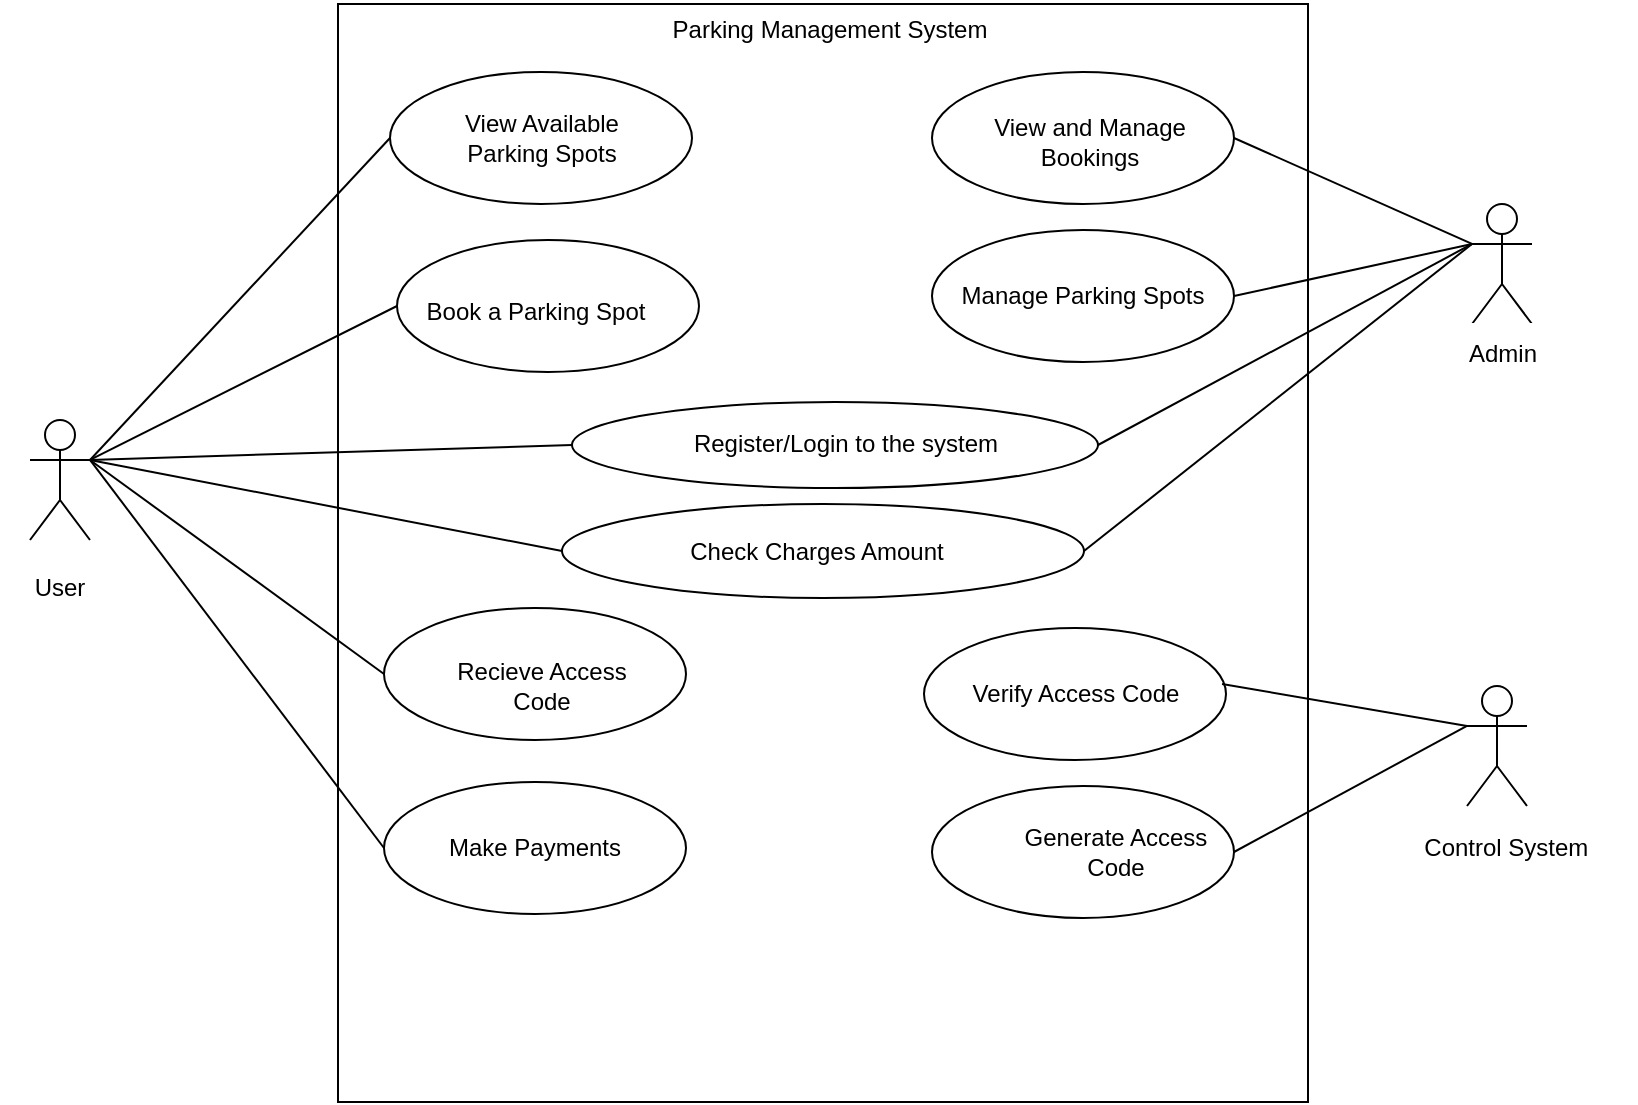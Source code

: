<mxfile version="23.1.5" type="device">
  <diagram name="Page-1" id="ThPhWivdQTX140JAWEt-">
    <mxGraphModel dx="1050" dy="638" grid="0" gridSize="10" guides="1" tooltips="1" connect="1" arrows="1" fold="1" page="1" pageScale="1" pageWidth="1100" pageHeight="850" background="#ffffff" math="0" shadow="0">
      <root>
        <mxCell id="0" />
        <mxCell id="1" parent="0" />
        <mxCell id="d-oLFdEzoJcVGDbmJ4wt-2" value="" style="rounded=0;whiteSpace=wrap;html=1;fillColor=none;strokeColor=#000000;" parent="1" vertex="1">
          <mxGeometry x="348" y="57" width="485" height="549" as="geometry" />
        </mxCell>
        <mxCell id="d-oLFdEzoJcVGDbmJ4wt-4" value="" style="shape=umlActor;verticalLabelPosition=bottom;verticalAlign=top;html=1;outlineConnect=0;strokeColor=#000000;" parent="1" vertex="1">
          <mxGeometry x="194" y="265" width="30" height="60" as="geometry" />
        </mxCell>
        <mxCell id="d-oLFdEzoJcVGDbmJ4wt-5" value="Actor" style="shape=umlActor;verticalLabelPosition=bottom;verticalAlign=top;html=1;outlineConnect=0;strokeColor=#000000;" parent="1" vertex="1">
          <mxGeometry x="915" y="157" width="30" height="60" as="geometry" />
        </mxCell>
        <mxCell id="d-oLFdEzoJcVGDbmJ4wt-11" value="User" style="text;html=1;strokeColor=none;fillColor=none;align=center;verticalAlign=middle;whiteSpace=wrap;rounded=0;fontColor=#000000;" parent="1" vertex="1">
          <mxGeometry x="179" y="334" width="60" height="30" as="geometry" />
        </mxCell>
        <mxCell id="d-oLFdEzoJcVGDbmJ4wt-14" value="Actor" style="shape=umlActor;verticalLabelPosition=bottom;verticalAlign=top;html=1;outlineConnect=0;strokeColor=#000000;" parent="1" vertex="1">
          <mxGeometry x="912.5" y="398" width="30" height="60" as="geometry" />
        </mxCell>
        <mxCell id="d-oLFdEzoJcVGDbmJ4wt-17" value="" style="ellipse;whiteSpace=wrap;html=1;fillColor=none;strokeColor=#000000;" parent="1" vertex="1">
          <mxGeometry x="377.5" y="175" width="151" height="66" as="geometry" />
        </mxCell>
        <mxCell id="d-oLFdEzoJcVGDbmJ4wt-18" value="" style="ellipse;whiteSpace=wrap;html=1;fillColor=none;strokeColor=#000000;" parent="1" vertex="1">
          <mxGeometry x="371" y="359" width="151" height="66" as="geometry" />
        </mxCell>
        <mxCell id="d-oLFdEzoJcVGDbmJ4wt-27" value="Book a Parking Spot" style="text;html=1;strokeColor=none;fillColor=none;align=center;verticalAlign=middle;whiteSpace=wrap;rounded=0;fontColor=#000000;" parent="1" vertex="1">
          <mxGeometry x="388.5" y="196" width="116" height="30" as="geometry" />
        </mxCell>
        <mxCell id="d-oLFdEzoJcVGDbmJ4wt-28" value="Recieve Access Code" style="text;html=1;strokeColor=none;fillColor=none;align=center;verticalAlign=middle;whiteSpace=wrap;rounded=0;fontColor=#000000;" parent="1" vertex="1">
          <mxGeometry x="391.5" y="383" width="116" height="30" as="geometry" />
        </mxCell>
        <mxCell id="d-oLFdEzoJcVGDbmJ4wt-38" value="" style="ellipse;whiteSpace=wrap;html=1;fillColor=none;strokeColor=#000000;" parent="1" vertex="1">
          <mxGeometry x="645" y="448" width="151" height="66" as="geometry" />
        </mxCell>
        <mxCell id="d-oLFdEzoJcVGDbmJ4wt-39" value="Generate Access Code" style="text;html=1;strokeColor=none;fillColor=none;align=center;verticalAlign=middle;whiteSpace=wrap;rounded=0;fontColor=#000000;" parent="1" vertex="1">
          <mxGeometry x="679" y="466" width="116" height="30" as="geometry" />
        </mxCell>
        <mxCell id="d-oLFdEzoJcVGDbmJ4wt-40" value="" style="endArrow=none;html=1;rounded=0;strokeColor=#000000;entryX=0;entryY=0.5;entryDx=0;entryDy=0;exitX=1;exitY=0.333;exitDx=0;exitDy=0;exitPerimeter=0;" parent="1" source="d-oLFdEzoJcVGDbmJ4wt-4" target="d-oLFdEzoJcVGDbmJ4wt-3" edge="1">
          <mxGeometry width="50" height="50" relative="1" as="geometry">
            <mxPoint x="230" y="281" as="sourcePoint" />
            <mxPoint x="371" y="103" as="targetPoint" />
          </mxGeometry>
        </mxCell>
        <mxCell id="d-oLFdEzoJcVGDbmJ4wt-41" value="" style="endArrow=none;html=1;rounded=0;strokeColor=#000000;entryX=0;entryY=0.5;entryDx=0;entryDy=0;exitX=1;exitY=0.333;exitDx=0;exitDy=0;exitPerimeter=0;" parent="1" source="d-oLFdEzoJcVGDbmJ4wt-4" target="d-oLFdEzoJcVGDbmJ4wt-16" edge="1">
          <mxGeometry width="50" height="50" relative="1" as="geometry">
            <mxPoint x="234" y="296" as="sourcePoint" />
            <mxPoint x="381" y="134" as="targetPoint" />
          </mxGeometry>
        </mxCell>
        <mxCell id="d-oLFdEzoJcVGDbmJ4wt-42" value="" style="endArrow=none;html=1;rounded=0;strokeColor=#000000;entryX=0;entryY=0.5;entryDx=0;entryDy=0;exitX=1;exitY=0.333;exitDx=0;exitDy=0;exitPerimeter=0;" parent="1" source="d-oLFdEzoJcVGDbmJ4wt-4" target="d-oLFdEzoJcVGDbmJ4wt-17" edge="1">
          <mxGeometry width="50" height="50" relative="1" as="geometry">
            <mxPoint x="234" y="295" as="sourcePoint" />
            <mxPoint x="384" y="294" as="targetPoint" />
          </mxGeometry>
        </mxCell>
        <mxCell id="d-oLFdEzoJcVGDbmJ4wt-43" value="" style="endArrow=none;html=1;rounded=0;strokeColor=#000000;exitX=1;exitY=0.333;exitDx=0;exitDy=0;exitPerimeter=0;entryX=0;entryY=0.5;entryDx=0;entryDy=0;" parent="1" source="d-oLFdEzoJcVGDbmJ4wt-4" target="d-oLFdEzoJcVGDbmJ4wt-18" edge="1">
          <mxGeometry width="50" height="50" relative="1" as="geometry">
            <mxPoint x="234" y="295" as="sourcePoint" />
            <mxPoint x="381" y="374" as="targetPoint" />
          </mxGeometry>
        </mxCell>
        <mxCell id="d-oLFdEzoJcVGDbmJ4wt-44" value="" style="endArrow=none;html=1;rounded=0;strokeColor=#000000;entryX=0;entryY=0.333;entryDx=0;entryDy=0;exitX=1;exitY=0.5;exitDx=0;exitDy=0;entryPerimeter=0;" parent="1" source="d-oLFdEzoJcVGDbmJ4wt-21" target="d-oLFdEzoJcVGDbmJ4wt-5" edge="1">
          <mxGeometry width="50" height="50" relative="1" as="geometry">
            <mxPoint x="744" y="285" as="sourcePoint" />
            <mxPoint x="894" y="143" as="targetPoint" />
          </mxGeometry>
        </mxCell>
        <mxCell id="d-oLFdEzoJcVGDbmJ4wt-45" value="" style="endArrow=none;html=1;rounded=0;strokeColor=#000000;entryX=0;entryY=0.333;entryDx=0;entryDy=0;exitX=1;exitY=0.5;exitDx=0;exitDy=0;entryPerimeter=0;" parent="1" source="d-oLFdEzoJcVGDbmJ4wt-34" target="d-oLFdEzoJcVGDbmJ4wt-5" edge="1">
          <mxGeometry width="50" height="50" relative="1" as="geometry">
            <mxPoint x="792" y="184" as="sourcePoint" />
            <mxPoint x="914" y="168" as="targetPoint" />
          </mxGeometry>
        </mxCell>
        <mxCell id="d-oLFdEzoJcVGDbmJ4wt-46" value="" style="endArrow=none;html=1;rounded=0;strokeColor=#000000;entryX=0;entryY=0.333;entryDx=0;entryDy=0;exitX=0.987;exitY=0.424;exitDx=0;exitDy=0;entryPerimeter=0;exitPerimeter=0;" parent="1" source="d-oLFdEzoJcVGDbmJ4wt-22" target="d-oLFdEzoJcVGDbmJ4wt-14" edge="1">
          <mxGeometry width="50" height="50" relative="1" as="geometry">
            <mxPoint x="782" y="364" as="sourcePoint" />
            <mxPoint x="904" y="360" as="targetPoint" />
          </mxGeometry>
        </mxCell>
        <mxCell id="d-oLFdEzoJcVGDbmJ4wt-48" value="" style="endArrow=none;html=1;rounded=0;strokeColor=#000000;exitX=1;exitY=0.5;exitDx=0;exitDy=0;entryX=0;entryY=0.333;entryDx=0;entryDy=0;entryPerimeter=0;" parent="1" source="d-oLFdEzoJcVGDbmJ4wt-38" target="d-oLFdEzoJcVGDbmJ4wt-14" edge="1">
          <mxGeometry width="50" height="50" relative="1" as="geometry">
            <mxPoint x="774" y="420" as="sourcePoint" />
            <mxPoint x="912" y="418" as="targetPoint" />
          </mxGeometry>
        </mxCell>
        <mxCell id="d-oLFdEzoJcVGDbmJ4wt-49" value="Parking Management System" style="text;html=1;strokeColor=none;fillColor=none;align=center;verticalAlign=middle;whiteSpace=wrap;rounded=0;fontColor=#000000;" parent="1" vertex="1">
          <mxGeometry x="487" y="55" width="214" height="30" as="geometry" />
        </mxCell>
        <mxCell id="d-oLFdEzoJcVGDbmJ4wt-50" value="" style="endArrow=none;html=1;rounded=0;strokeColor=#000000;entryX=0;entryY=0.333;entryDx=0;entryDy=0;entryPerimeter=0;exitX=1;exitY=0.5;exitDx=0;exitDy=0;" parent="1" source="d-oLFdEzoJcVGDbmJ4wt-3" target="d-oLFdEzoJcVGDbmJ4wt-5" edge="1">
          <mxGeometry width="50" height="50" relative="1" as="geometry">
            <mxPoint x="764" y="140" as="sourcePoint" />
            <mxPoint x="893" y="81" as="targetPoint" />
          </mxGeometry>
        </mxCell>
        <mxCell id="_IG5eKqt5H05pdtFpNyz-4" value="" style="group" parent="1" vertex="1" connectable="0">
          <mxGeometry x="465" y="240" width="263" height="60" as="geometry" />
        </mxCell>
        <mxCell id="_IG5eKqt5H05pdtFpNyz-20" value="" style="group" parent="_IG5eKqt5H05pdtFpNyz-4" vertex="1" connectable="0">
          <mxGeometry y="16" width="263" height="43" as="geometry" />
        </mxCell>
        <mxCell id="d-oLFdEzoJcVGDbmJ4wt-3" value="" style="ellipse;whiteSpace=wrap;html=1;fillColor=none;strokeColor=#000000;" parent="_IG5eKqt5H05pdtFpNyz-20" vertex="1">
          <mxGeometry width="263" height="43" as="geometry" />
        </mxCell>
        <mxCell id="d-oLFdEzoJcVGDbmJ4wt-23" value="Register/Login to the system" style="text;html=1;strokeColor=none;fillColor=none;align=center;verticalAlign=middle;whiteSpace=wrap;rounded=0;fontColor=#000000;" parent="_IG5eKqt5H05pdtFpNyz-20" vertex="1">
          <mxGeometry x="35.705" y="7.364" width="202.04" height="27.273" as="geometry" />
        </mxCell>
        <mxCell id="_IG5eKqt5H05pdtFpNyz-6" value="" style="group" parent="1" vertex="1" connectable="0">
          <mxGeometry x="374" y="91" width="151" height="66" as="geometry" />
        </mxCell>
        <mxCell id="d-oLFdEzoJcVGDbmJ4wt-16" value="" style="ellipse;whiteSpace=wrap;html=1;fillColor=none;strokeColor=#000000;" parent="_IG5eKqt5H05pdtFpNyz-6" vertex="1">
          <mxGeometry width="151" height="66" as="geometry" />
        </mxCell>
        <mxCell id="d-oLFdEzoJcVGDbmJ4wt-26" value="View Available Parking Spots" style="text;html=1;strokeColor=none;fillColor=none;align=center;verticalAlign=middle;whiteSpace=wrap;rounded=0;fontColor=#000000;" parent="_IG5eKqt5H05pdtFpNyz-6" vertex="1">
          <mxGeometry x="17.5" y="18" width="116" height="30" as="geometry" />
        </mxCell>
        <mxCell id="_IG5eKqt5H05pdtFpNyz-7" value="" style="group" parent="1" vertex="1" connectable="0">
          <mxGeometry x="651" y="97" width="151" height="66" as="geometry" />
        </mxCell>
        <mxCell id="d-oLFdEzoJcVGDbmJ4wt-35" value="View and Manage Bookings" style="text;html=1;strokeColor=none;fillColor=none;align=center;verticalAlign=middle;whiteSpace=wrap;rounded=0;fontColor=#000000;" parent="_IG5eKqt5H05pdtFpNyz-7" vertex="1">
          <mxGeometry x="15" y="14" width="116" height="30" as="geometry" />
        </mxCell>
        <mxCell id="_IG5eKqt5H05pdtFpNyz-11" value="Manage Parking Spots" style="ellipse;whiteSpace=wrap;html=1;fillColor=none;strokeColor=#000000;" parent="1" vertex="1">
          <mxGeometry x="645" y="170" width="151" height="66" as="geometry" />
        </mxCell>
        <mxCell id="_IG5eKqt5H05pdtFpNyz-12" value="Make Payments" style="ellipse;whiteSpace=wrap;html=1;fillColor=none;strokeColor=#000000;" parent="1" vertex="1">
          <mxGeometry x="371" y="446" width="151" height="66" as="geometry" />
        </mxCell>
        <mxCell id="_IG5eKqt5H05pdtFpNyz-8" value="" style="group" parent="1" vertex="1" connectable="0">
          <mxGeometry x="460" y="300" width="261" height="55" as="geometry" />
        </mxCell>
        <mxCell id="_IG5eKqt5H05pdtFpNyz-10" value="" style="group" parent="_IG5eKqt5H05pdtFpNyz-8" vertex="1" connectable="0">
          <mxGeometry width="261" height="54" as="geometry" />
        </mxCell>
        <mxCell id="_IG5eKqt5H05pdtFpNyz-18" value="" style="group" parent="_IG5eKqt5H05pdtFpNyz-10" vertex="1" connectable="0">
          <mxGeometry y="7" width="261" height="47" as="geometry" />
        </mxCell>
        <mxCell id="d-oLFdEzoJcVGDbmJ4wt-21" value="" style="ellipse;whiteSpace=wrap;html=1;fillColor=none;strokeColor=#000000;" parent="_IG5eKqt5H05pdtFpNyz-18" vertex="1">
          <mxGeometry width="261" height="47" as="geometry" />
        </mxCell>
        <mxCell id="d-oLFdEzoJcVGDbmJ4wt-30" value="Check Charges Amount" style="text;html=1;strokeColor=none;fillColor=none;align=center;verticalAlign=middle;whiteSpace=wrap;rounded=0;fontColor=#000000;" parent="_IG5eKqt5H05pdtFpNyz-18" vertex="1">
          <mxGeometry x="27.497" y="11" width="200.503" height="25" as="geometry" />
        </mxCell>
        <mxCell id="d-oLFdEzoJcVGDbmJ4wt-34" value="" style="ellipse;whiteSpace=wrap;html=1;fillColor=none;strokeColor=#000000;" parent="1" vertex="1">
          <mxGeometry x="645" y="91" width="151" height="66" as="geometry" />
        </mxCell>
        <mxCell id="_IG5eKqt5H05pdtFpNyz-14" value="" style="endArrow=none;html=1;rounded=0;exitX=1;exitY=0.333;exitDx=0;exitDy=0;exitPerimeter=0;entryX=0;entryY=0.5;entryDx=0;entryDy=0;" parent="1" source="d-oLFdEzoJcVGDbmJ4wt-4" target="d-oLFdEzoJcVGDbmJ4wt-21" edge="1">
          <mxGeometry width="50" height="50" relative="1" as="geometry">
            <mxPoint x="727" y="293" as="sourcePoint" />
            <mxPoint x="777" y="243" as="targetPoint" />
          </mxGeometry>
        </mxCell>
        <mxCell id="_IG5eKqt5H05pdtFpNyz-16" value="" style="group" parent="1" vertex="1" connectable="0">
          <mxGeometry x="645" y="369" width="151" height="66" as="geometry" />
        </mxCell>
        <mxCell id="_IG5eKqt5H05pdtFpNyz-28" value="" style="group" parent="_IG5eKqt5H05pdtFpNyz-16" vertex="1" connectable="0">
          <mxGeometry x="-4" width="151" height="66" as="geometry" />
        </mxCell>
        <mxCell id="d-oLFdEzoJcVGDbmJ4wt-22" value="" style="ellipse;whiteSpace=wrap;html=1;fillColor=none;strokeColor=#000000;" parent="_IG5eKqt5H05pdtFpNyz-28" vertex="1">
          <mxGeometry width="151" height="66" as="geometry" />
        </mxCell>
        <mxCell id="d-oLFdEzoJcVGDbmJ4wt-36" value="Verify Access Code" style="text;html=1;strokeColor=none;fillColor=none;align=center;verticalAlign=middle;whiteSpace=wrap;rounded=0;fontColor=#000000;" parent="_IG5eKqt5H05pdtFpNyz-28" vertex="1">
          <mxGeometry x="17.5" y="18" width="116" height="30" as="geometry" />
        </mxCell>
        <mxCell id="_IG5eKqt5H05pdtFpNyz-17" value="" style="endArrow=none;html=1;rounded=0;entryX=1;entryY=0.333;entryDx=0;entryDy=0;entryPerimeter=0;exitX=0;exitY=0.5;exitDx=0;exitDy=0;" parent="1" source="_IG5eKqt5H05pdtFpNyz-12" target="d-oLFdEzoJcVGDbmJ4wt-4" edge="1">
          <mxGeometry width="50" height="50" relative="1" as="geometry">
            <mxPoint x="714" y="361" as="sourcePoint" />
            <mxPoint x="764" y="311" as="targetPoint" />
          </mxGeometry>
        </mxCell>
        <mxCell id="_IG5eKqt5H05pdtFpNyz-21" value="" style="endArrow=none;html=1;rounded=0;exitX=1;exitY=0.5;exitDx=0;exitDy=0;entryX=0;entryY=0.333;entryDx=0;entryDy=0;entryPerimeter=0;" parent="1" source="_IG5eKqt5H05pdtFpNyz-11" target="d-oLFdEzoJcVGDbmJ4wt-5" edge="1">
          <mxGeometry width="50" height="50" relative="1" as="geometry">
            <mxPoint x="714" y="361" as="sourcePoint" />
            <mxPoint x="764" y="311" as="targetPoint" />
          </mxGeometry>
        </mxCell>
        <mxCell id="_IG5eKqt5H05pdtFpNyz-23" value="" style="group" parent="1" vertex="1" connectable="0">
          <mxGeometry x="869" y="464" width="127.5" height="30" as="geometry" />
        </mxCell>
        <mxCell id="_IG5eKqt5H05pdtFpNyz-22" value="" style="rounded=0;whiteSpace=wrap;html=1;fillColor=#FFFFFF;strokeColor=#FFFFFF;" parent="_IG5eKqt5H05pdtFpNyz-23" vertex="1">
          <mxGeometry x="2.5" width="125" height="30" as="geometry" />
        </mxCell>
        <mxCell id="d-oLFdEzoJcVGDbmJ4wt-15" value="&amp;nbsp;Control System" style="text;html=1;strokeColor=none;fillColor=none;align=center;verticalAlign=middle;whiteSpace=wrap;rounded=0;fontColor=#000000;" parent="_IG5eKqt5H05pdtFpNyz-23" vertex="1">
          <mxGeometry width="123" height="30" as="geometry" />
        </mxCell>
        <mxCell id="_IG5eKqt5H05pdtFpNyz-25" value="" style="group" parent="1" vertex="1" connectable="0">
          <mxGeometry x="869" y="217" width="127.5" height="30" as="geometry" />
        </mxCell>
        <mxCell id="_IG5eKqt5H05pdtFpNyz-26" value="" style="rounded=0;whiteSpace=wrap;html=1;fillColor=#FFFFFF;strokeColor=#FFFFFF;" parent="_IG5eKqt5H05pdtFpNyz-25" vertex="1">
          <mxGeometry x="2.5" width="125" height="30" as="geometry" />
        </mxCell>
        <mxCell id="_IG5eKqt5H05pdtFpNyz-27" value="Admin" style="text;html=1;strokeColor=none;fillColor=none;align=center;verticalAlign=middle;whiteSpace=wrap;rounded=0;fontColor=#000000;" parent="_IG5eKqt5H05pdtFpNyz-25" vertex="1">
          <mxGeometry width="123" height="30" as="geometry" />
        </mxCell>
      </root>
    </mxGraphModel>
  </diagram>
</mxfile>
